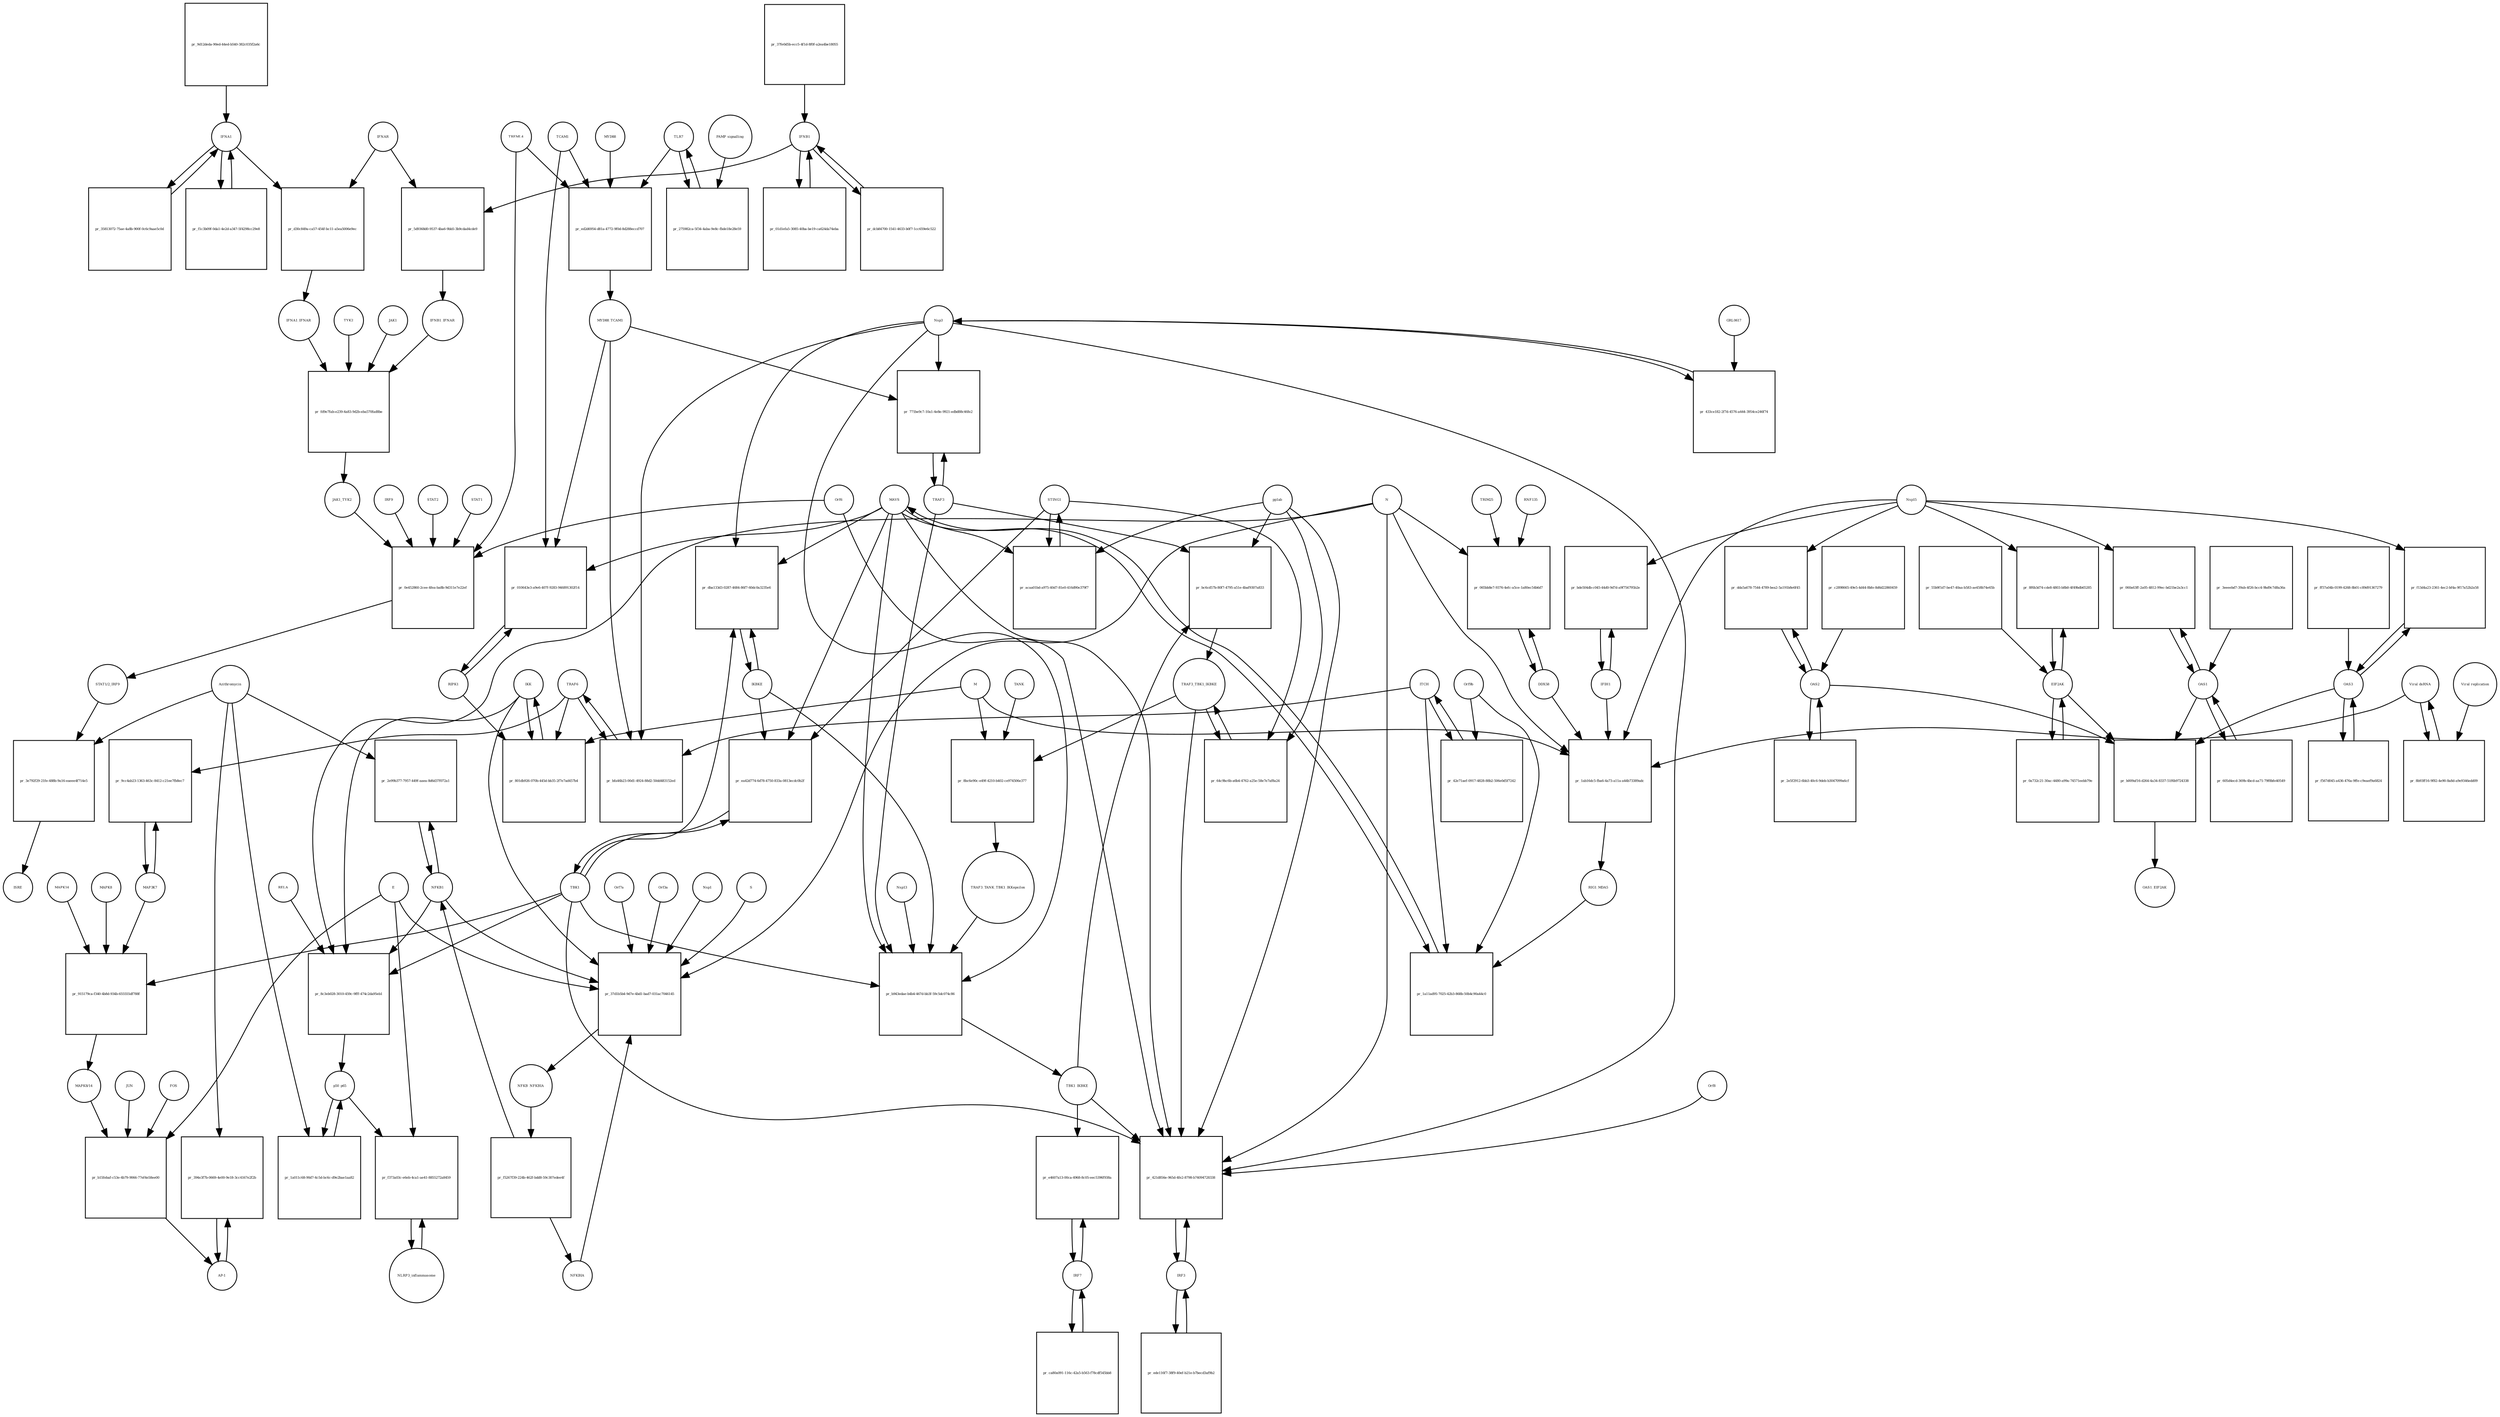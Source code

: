 strict digraph  {
IFNA1 [annotation="urn_miriam_pubmed_31226023|urn_miriam_wikipathways_WP4868", bipartite=0, cls=macromolecule, fontsize=4, label=IFNA1, shape=circle];
"pr_35813072-75ae-4a8b-900f-0c6c9aae5c0d" [annotation="", bipartite=1, cls=process, fontsize=4, label="pr_35813072-75ae-4a8b-900f-0c6c9aae5c0d", shape=square];
IFNB1 [annotation="urn_miriam_pubmed_31226023|urn_miriam_wikipathways_WP4868", bipartite=0, cls=macromolecule, fontsize=4, label=IFNB1, shape=circle];
"pr_01d1efa5-3085-40ba-be19-ca624da74eba" [annotation="", bipartite=1, cls=process, fontsize=4, label="pr_01d1efa5-3085-40ba-be19-ca624da74eba", shape=square];
"STAT1/2_IRF9" [annotation="urn_miriam_pubmed_31226023|urn_miriam_wikipathways_WP4868", bipartite=0, cls=complex, fontsize=4, label="STAT1/2_IRF9", shape=circle];
"pr_3e792f29-21fe-488b-9a16-eaeee4f714e5" [annotation="", bipartite=1, cls=process, fontsize=4, label="pr_3e792f29-21fe-488b-9a16-eaeee4f714e5", shape=square];
ISRE [annotation="urn_miriam_pubmed_31226023|urn_miriam_wikipathways_WP4868", bipartite=0, cls=complex, fontsize=4, label=ISRE, shape=circle];
Azithromycin [annotation=urn_miriam_wikipathways_WP4868, bipartite=0, cls="simple chemical", fontsize=4, label=Azithromycin, shape=circle];
"AP-1" [annotation="urn_miriam_pubmed_31226023|urn_miriam_wikipathways_WP4868", bipartite=0, cls=complex, fontsize=4, label="AP-1", shape=circle];
"pr_394e3f7b-0669-4e00-9e18-3cc4167e2f2b" [annotation="", bipartite=1, cls=process, fontsize=4, label="pr_394e3f7b-0669-4e00-9e18-3cc4167e2f2b", shape=square];
NFKB1 [annotation=urn_miriam_wikipathways_WP4868, bipartite=0, cls=macromolecule, fontsize=4, label=NFKB1, shape=circle];
"pr_2e99b377-7957-449f-aaea-8d6d37f072a1" [annotation="", bipartite=1, cls=process, fontsize=4, label="pr_2e99b377-7957-449f-aaea-8d6d37f072a1", shape=square];
IRF3 [annotation="", bipartite=0, cls=macromolecule, fontsize=4, label=IRF3, shape=circle];
"pr_ede116f7-38f9-40ef-b21e-b7becd3af9b2" [annotation="", bipartite=1, cls=process, fontsize=4, label="pr_ede116f7-38f9-40ef-b21e-b7becd3af9b2", shape=square];
p50_p65 [annotation="", bipartite=0, cls=complex, fontsize=4, label=p50_p65, shape=circle];
"pr_1a011c68-90d7-4c5d-bc6c-d9e2bae1aa82" [annotation="", bipartite=1, cls=process, fontsize=4, label="pr_1a011c68-90d7-4c5d-bc6c-d9e2bae1aa82", shape=square];
IRF7 [annotation="", bipartite=0, cls=macromolecule, fontsize=4, label=IRF7, shape=circle];
"pr_ca80a091-116c-42a5-b563-f78cdf545bb8" [annotation="", bipartite=1, cls=process, fontsize=4, label="pr_ca80a091-116c-42a5-b563-f78cdf545bb8", shape=square];
"pr_dcb84700-1541-4633-b0f7-1cc659e6c522" [annotation="", bipartite=1, cls=process, fontsize=4, label="pr_dcb84700-1541-4633-b0f7-1cc659e6c522", shape=square];
"pr_f1c3b09f-0da1-4e2d-a347-5f4298cc29e8" [annotation="", bipartite=1, cls=process, fontsize=4, label="pr_f1c3b09f-0da1-4e2d-a347-5f4298cc29e8", shape=square];
OAS1 [annotation="", bipartite=0, cls=macromolecule, fontsize=4, label=OAS1, shape=circle];
"pr_605d4ecd-369b-4bcd-aa71-79f8bfe40549" [annotation="", bipartite=1, cls=process, fontsize=4, label="pr_605d4ecd-369b-4bcd-aa71-79f8bfe40549", shape=square];
EIF2AK [annotation="", bipartite=0, cls=macromolecule, fontsize=4, label=EIF2AK, shape=circle];
"pr_0a732c21-30ac-4480-a99a-74571eebb79e" [annotation="", bipartite=1, cls=process, fontsize=4, label="pr_0a732c21-30ac-4480-a99a-74571eebb79e", shape=square];
OAS2 [annotation="", bipartite=0, cls=macromolecule, fontsize=4, label=OAS2, shape=circle];
"pr_2e5f2912-6bb3-40c6-9deb-b3047099a6cf" [annotation="", bipartite=1, cls=process, fontsize=4, label="pr_2e5f2912-6bb3-40c6-9deb-b3047099a6cf", shape=square];
OAS3 [annotation="", bipartite=0, cls=macromolecule, fontsize=4, label=OAS3, shape=circle];
"pr_f567d045-a436-476a-9ffe-c9eaef9a6824" [annotation="", bipartite=1, cls=process, fontsize=4, label="pr_f567d045-a436-476a-9ffe-c9eaef9a6824", shape=square];
"pr_37fe0d5b-ecc5-4f1d-8f0f-a2ea4be18055" [annotation="", bipartite=1, cls=process, fontsize=4, label="pr_37fe0d5b-ecc5-4f1d-8f0f-a2ea4be18055", shape=square];
"pr_9d12deda-90ed-44ed-b540-382c035f2a6c" [annotation="", bipartite=1, cls=process, fontsize=4, label="pr_9d12deda-90ed-44ed-b540-382c035f2a6c", shape=square];
"pr_3eeeebd7-39ab-4f26-bcc4-9bd9c7d8a36a" [annotation="", bipartite=1, cls=process, fontsize=4, label="pr_3eeeebd7-39ab-4f26-bcc4-9bd9c7d8a36a", shape=square];
"pr_55b9f1d7-be47-40aa-b583-ae458b74e65b" [annotation="", bipartite=1, cls=process, fontsize=4, label="pr_55b9f1d7-be47-40aa-b583-ae458b74e65b", shape=square];
TRAF6 [annotation="urn_miriam_pubmed_31226023|urn_miriam_wikipathways_WP4868", bipartite=0, cls=macromolecule, fontsize=4, label=TRAF6, shape=circle];
"pr_bfa46b23-00d1-4924-88d2-50dd483152ed" [annotation="", bipartite=1, cls=process, fontsize=4, label="pr_bfa46b23-00d1-4924-88d2-50dd483152ed", shape=square];
MYD88_TCAM1 [annotation=urn_miriam_pubmed_31226023, bipartite=0, cls=complex, fontsize=4, label=MYD88_TCAM1, shape=circle];
Nsp3 [annotation="urn_miriam_pubmed_31226023|urn_miriam_wikipathways_WP4868|urn_miriam_ncbiprotein_YP_009725299", bipartite=0, cls=macromolecule, fontsize=4, label=Nsp3, shape=circle];
ITCH [annotation="", bipartite=0, cls=macromolecule, fontsize=4, label=ITCH, shape=circle];
TBK1 [annotation="urn_miriam_pubmed_31226023|urn_miriam_wikipathways_WP4868|urn_miriam_pubmed_24622840", bipartite=0, cls=macromolecule, fontsize=4, label=TBK1, shape=circle];
"pr_ea42d774-6d78-4750-833a-0813ecdc0b2f" [annotation="", bipartite=1, cls=process, fontsize=4, label="pr_ea42d774-6d78-4750-833a-0813ecdc0b2f", shape=square];
IKBKE [annotation="", bipartite=0, cls=macromolecule, fontsize=4, label=IKBKE, shape=circle];
STING1 [annotation=urn_miriam_pubmed_24622840, bipartite=0, cls=macromolecule, fontsize=4, label=STING1, shape=circle];
MAVS [annotation="", bipartite=0, cls=macromolecule, fontsize=4, label=MAVS, shape=circle];
"pr_c2898665-49e5-4d44-8bfe-8d6d22860459" [annotation="", bipartite=1, cls=process, fontsize=4, label="pr_c2898665-49e5-4d44-8bfe-8d6d22860459", shape=square];
"pr_ff57a04b-0199-4268-8b01-c89d91367279" [annotation="", bipartite=1, cls=process, fontsize=4, label="pr_ff57a04b-0199-4268-8b01-c89d91367279", shape=square];
TRAF3 [annotation=urn_miriam_pubmed_31226023, bipartite=0, cls=macromolecule, fontsize=4, label=TRAF3, shape=circle];
"pr_771be9c7-10a1-4e8e-9921-edbd88c46fe2" [annotation="", bipartite=1, cls=process, fontsize=4, label="pr_771be9c7-10a1-4e8e-9921-edbd88c46fe2", shape=square];
MAP3K7 [annotation="", bipartite=0, cls=macromolecule, fontsize=4, label=MAP3K7, shape=circle];
"pr_9cc4ab23-1363-463c-8412-c21ee7fb8ec7" [annotation="", bipartite=1, cls=process, fontsize=4, label="pr_9cc4ab23-1363-463c-8412-c21ee7fb8ec7", shape=square];
IKK [annotation="", bipartite=0, cls=complex, fontsize=4, label=IKK, shape=circle];
"pr_801db926-070b-445d-bb35-2f7e7ad457b4" [annotation="", bipartite=1, cls=process, fontsize=4, label="pr_801db926-070b-445d-bb35-2f7e7ad457b4", shape=square];
RIPK1 [annotation="", bipartite=0, cls=macromolecule, fontsize=4, label=RIPK1, shape=circle];
M [annotation="urn_miriam_pubmed_31226023|urn_miriam_ncbiprotein_BCD58756", bipartite=0, cls=macromolecule, fontsize=4, label=M, shape=circle];
"pr_dba133d3-0287-4684-86f7-60dc0a3235e6" [annotation="", bipartite=1, cls=process, fontsize=4, label="pr_dba133d3-0287-4684-86f7-60dc0a3235e6", shape=square];
"pr_421d856e-965d-4fe2-8798-b74094728338" [annotation="", bipartite=1, cls=process, fontsize=4, label="pr_421d856e-965d-4fe2-8798-b74094728338", shape=square];
TBK1_IKBKE [annotation="urn_miriam_pubmed_31226023|urn_miriam_wikipathways_WP4868|urn_miriam_pubmed_24622840", bipartite=0, cls=complex, fontsize=4, label=TBK1_IKBKE, shape=circle];
N [annotation="urn_miriam_pubmed_31226023|urn_miriam_ncbiprotein_BCD58761", bipartite=0, cls=macromolecule, fontsize=4, label=N, shape=circle];
TRAF3_TBK1_IKBKE [annotation=urn_miriam_pubmed_24622840, bipartite=0, cls=complex, fontsize=4, label=TRAF3_TBK1_IKBKE, shape=circle];
Orf8 [annotation=urn_miriam_ncbiprotein_BCD58760, bipartite=0, cls=complex, fontsize=4, label=Orf8, shape=circle];
Orf6 [annotation="urn_miriam_pubmed_31226023|urn_miriam_ncbiprotein_BCD58757", bipartite=0, cls=macromolecule, fontsize=4, label=Orf6, shape=circle];
pp1ab [annotation="urn_miriam_ncbiprotein_YP_009724389|urn_miriam_pubmed_24622840", bipartite=0, cls=macromolecule, fontsize=4, label=pp1ab, shape=circle];
"pr_010643e3-a9e6-407f-9283-946891302f14" [annotation="", bipartite=1, cls=process, fontsize=4, label="pr_010643e3-a9e6-407f-9283-946891302f14", shape=square];
TCAM1 [annotation=urn_miriam_pubmed_31226023, bipartite=0, cls=macromolecule, fontsize=4, label=TCAM1, shape=circle];
"pr_1a11ad95-7025-42b3-868b-50b4c90a44c0" [annotation="", bipartite=1, cls=process, fontsize=4, label="pr_1a11ad95-7025-42b3-868b-50b4c90a44c0", shape=square];
RIG1_MDA5 [annotation="urn_miriam_pubmed_31226023|urn_miriam_pubmed_19052324", bipartite=0, cls=complex, fontsize=4, label=RIG1_MDA5, shape=circle];
Orf9b [annotation="urn_miriam_pubmed_31226023|urn_miriam_ncbiprotein_ABI96969|urn_miriam_uniprot_P0DTD2", bipartite=0, cls=macromolecule, fontsize=4, label=Orf9b, shape=circle];
"pr_f13d4a23-2361-4ec2-bf4a-9f17a52b2a58" [annotation="", bipartite=1, cls=process, fontsize=4, label="pr_f13d4a23-2361-4ec2-bf4a-9f17a52b2a58", shape=square];
Nsp15 [annotation="urn_miriam_pubmed_31226023|urn_miriam_ncbiprotein_YP_009725310", bipartite=0, cls=macromolecule, fontsize=4, label=Nsp15, shape=circle];
"pr_dda5a678-7544-4789-bea2-5a191b8e6f45" [annotation="", bipartite=1, cls=process, fontsize=4, label="pr_dda5a678-7544-4789-bea2-5a191b8e6f45", shape=square];
"pr_060a63ff-2a05-4812-99ec-bd21be2a3cc1" [annotation="", bipartite=1, cls=process, fontsize=4, label="pr_060a63ff-2a05-4812-99ec-bd21be2a3cc1", shape=square];
"pr_8f6b3d74-cde8-4803-b8b0-4f49bdb65285" [annotation="", bipartite=1, cls=process, fontsize=4, label="pr_8f6b3d74-cde8-4803-b8b0-4f49bdb65285", shape=square];
"Viral dsRNA" [annotation="urn_miriam_pubmed_31226023|urn_miriam_pubmed_19052324|urn_miriam_taxonomy_694009", bipartite=0, cls="nucleic acid feature", fontsize=4, label="Viral dsRNA", shape=circle];
"pr_8b93ff16-9f82-4e90-8a8d-a9e9346edd09" [annotation="", bipartite=1, cls=process, fontsize=4, label="pr_8b93ff16-9f82-4e90-8a8d-a9e9346edd09", shape=square];
"Viral replication" [annotation="urn_miriam_pubmed_31226023|urn_miriam_pubmed_19052324|urn_miriam_mesh_D014779", bipartite=0, cls=phenotype, fontsize=4, label="Viral replication", shape=circle];
"pr_433ce182-2f7d-4576-a444-3954ce246f74" [annotation="", bipartite=1, cls=process, fontsize=4, label="pr_433ce182-2f7d-4576-a444-3954ce246f74", shape=square];
GRL0617 [annotation=urn_miriam_wikipathways_WP4868, bipartite=0, cls="simple chemical", fontsize=4, label=GRL0617, shape=circle];
"pr_acaa01bd-a975-40d7-81e0-416d90e379f7" [annotation="", bipartite=1, cls=process, fontsize=4, label="pr_acaa01bd-a975-40d7-81e0-416d90e379f7", shape=square];
"pr_64c9bc6b-a6b4-4762-a25e-58e7e7af8a24" [annotation="", bipartite=1, cls=process, fontsize=4, label="pr_64c9bc6b-a6b4-4762-a25e-58e7e7af8a24", shape=square];
TLR7 [annotation=urn_miriam_pubmed_31226023, bipartite=0, cls=macromolecule, fontsize=4, label=TLR7, shape=circle];
"pr_275982ca-5f34-4aba-9e8c-fbde18e28e59" [annotation="", bipartite=1, cls=process, fontsize=4, label="pr_275982ca-5f34-4aba-9e8c-fbde18e28e59", shape=square];
"PAMP signalling" [annotation="urn_miriam_pubmed_31226023|urn_miriam_mesh_D000069452", bipartite=0, cls=phenotype, fontsize=4, label="PAMP signalling", shape=circle];
IFIH1 [annotation="", bipartite=0, cls=macromolecule, fontsize=4, label=IFIH1, shape=circle];
"pr_bde504db-c045-44d0-9d7d-a9f756795b2e" [annotation="", bipartite=1, cls=process, fontsize=4, label="pr_bde504db-c045-44d0-9d7d-a9f756795b2e", shape=square];
DDX58 [annotation="urn_miriam_pubmed_31226023|urn_miriam_pubmed_19052324", bipartite=0, cls=macromolecule, fontsize=4, label=DDX58, shape=circle];
"pr_065bb8e7-9376-4efc-a5ce-1a80ec54b6d7" [annotation="", bipartite=1, cls=process, fontsize=4, label="pr_065bb8e7-9376-4efc-a5ce-1a80ec54b6d7", shape=square];
TRIM25 [annotation="", bipartite=0, cls=macromolecule, fontsize=4, label=TRIM25, shape=circle];
RNF135 [annotation="", bipartite=0, cls=macromolecule, fontsize=4, label=RNF135, shape=circle];
"pr_42e71aef-0917-4828-88b2-506e0d5f7242" [annotation="", bipartite=1, cls=process, fontsize=4, label="pr_42e71aef-0917-4828-88b2-506e0d5f7242", shape=square];
"pr_8bc6e90c-e49f-4210-b402-ce974506e377" [annotation="", bipartite=1, cls=process, fontsize=4, label="pr_8bc6e90c-e49f-4210-b402-ce974506e377", shape=square];
TRAF3_TANK_TBK1_IKKepsilon [annotation="", bipartite=0, cls=complex, fontsize=4, label=TRAF3_TANK_TBK1_IKKepsilon, shape=circle];
TANK [annotation="", bipartite=0, cls=macromolecule, fontsize=4, label=TANK, shape=circle];
"pr_e4607a13-00ca-4968-8c05-eec5396f938a" [annotation="", bipartite=1, cls=process, fontsize=4, label="pr_e4607a13-00ca-4968-8c05-eec5396f938a", shape=square];
NLRP3_inflammasome [annotation="", bipartite=0, cls=complex, fontsize=4, label=NLRP3_inflammasome, shape=circle];
"pr_f373a03c-e6eb-4ca1-ae41-8855272a8459" [annotation="", bipartite=1, cls=process, fontsize=4, label="pr_f373a03c-e6eb-4ca1-ae41-8855272a8459", shape=square];
E [annotation="urn_miriam_pubmed_31226023|urn_miriam_ncbiprotein_BCD58755", bipartite=0, cls=macromolecule, fontsize=4, label=E, shape=circle];
STAT1 [annotation="urn_miriam_pubmed_31226023|urn_miriam_wikipathways_WP4868", bipartite=0, cls=macromolecule, fontsize=4, label=STAT1, shape=circle];
"pr_0e452860-2cee-4fea-ba8b-9d311e7e22ef" [annotation="", bipartite=1, cls=process, fontsize=4, label="pr_0e452860-2cee-4fea-ba8b-9d311e7e22ef", shape=square];
TREML4 [annotation=urn_miriam_wikipathways_WP4868, bipartite=0, cls=macromolecule, fontsize=4, label=TREML4, shape=circle];
JAK1_TYK2 [annotation="urn_miriam_pubmed_31226023|urn_miriam_wikipathways_WP4868", bipartite=0, cls=complex, fontsize=4, label=JAK1_TYK2, shape=circle];
IRF9 [annotation="urn_miriam_pubmed_31226023|urn_miriam_wikipathways_WP4868", bipartite=0, cls=macromolecule, fontsize=4, label=IRF9, shape=circle];
STAT2 [annotation="urn_miriam_pubmed_31226023|urn_miriam_wikipathways_WP4868", bipartite=0, cls=macromolecule, fontsize=4, label=STAT2, shape=circle];
"pr_b009af16-d264-4a34-8337-51f6b9724338" [annotation="", bipartite=1, cls=process, fontsize=4, label="pr_b009af16-d264-4a34-8337-51f6b9724338", shape=square];
OAS1_EIF2AK [annotation="", bipartite=0, cls=complex, fontsize=4, label=OAS1_EIF2AK, shape=circle];
JAK1 [annotation="urn_miriam_pubmed_31226023|urn_miriam_wikipathways_WP4868", bipartite=0, cls=macromolecule, fontsize=4, label=JAK1, shape=circle];
"pr_fd9e7fab-e239-4a83-9d2b-eba570fad8be" [annotation="", bipartite=1, cls=process, fontsize=4, label="pr_fd9e7fab-e239-4a83-9d2b-eba570fad8be", shape=square];
IFNA1_IFNAR [annotation="urn_miriam_pubmed_31226023|urn_miriam_wikipathways_WP4868", bipartite=0, cls=complex, fontsize=4, label=IFNA1_IFNAR, shape=circle];
IFNB1_IFNAR [annotation="urn_miriam_pubmed_31226023|urn_miriam_wikipathways_WP4868", bipartite=0, cls=complex, fontsize=4, label=IFNB1_IFNAR, shape=circle];
TYK2 [annotation="urn_miriam_pubmed_31226023|urn_miriam_wikipathways_WP4868", bipartite=0, cls=macromolecule, fontsize=4, label=TYK2, shape=circle];
MYD88 [annotation="urn_miriam_pubmed_31226023|urn_miriam_wikipathways_WP4868", bipartite=0, cls=macromolecule, fontsize=4, label=MYD88, shape=circle];
"pr_ed2d6954-d81a-4772-9f0d-8d288eccd707" [annotation="", bipartite=1, cls=process, fontsize=4, label="pr_ed2d6954-d81a-4772-9f0d-8d288eccd707", shape=square];
NFKB_NFKBIA [annotation="urn_miriam_pubmed_31226023|urn_miriam_wikipathways_WP4868", bipartite=0, cls=complex, fontsize=4, label=NFKB_NFKBIA, shape=circle];
"pr_f5267f39-224b-462f-bdd8-59c307edee4f" [annotation="", bipartite=1, cls=process, fontsize=4, label="pr_f5267f39-224b-462f-bdd8-59c307edee4f", shape=square];
NFKBIA [annotation="urn_miriam_pubmed_31226023|urn_miriam_wikipathways_WP4868", bipartite=0, cls=macromolecule, fontsize=4, label=NFKBIA, shape=circle];
IFNAR [annotation="urn_miriam_pubmed_31226023|urn_miriam_wikipathways_WP4868", bipartite=0, cls=complex, fontsize=4, label=IFNAR, shape=circle];
"pr_d30c849a-ca57-454f-bc11-a5ea5006e9ec" [annotation="", bipartite=1, cls=process, fontsize=4, label="pr_d30c849a-ca57-454f-bc11-a5ea5006e9ec", shape=square];
"pr_5d9368d0-9537-4ba6-9bb5-3b9cdad4cde9" [annotation="", bipartite=1, cls=process, fontsize=4, label="pr_5d9368d0-9537-4ba6-9bb5-3b9cdad4cde9", shape=square];
MAPK14 [annotation="urn_miriam_pubmed_31226023|urn_miriam_wikipathways_WP4868", bipartite=0, cls=macromolecule, fontsize=4, label=MAPK14, shape=circle];
"pr_915179ca-f340-4b8d-934b-655555df788f" [annotation="", bipartite=1, cls=process, fontsize=4, label="pr_915179ca-f340-4b8d-934b-655555df788f", shape=square];
"MAPK8/14" [annotation="urn_miriam_pubmed_31226023|urn_miriam_wikipathways_WP4868", bipartite=0, cls=complex, fontsize=4, label="MAPK8/14", shape=circle];
MAPK8 [annotation="urn_miriam_pubmed_31226023|urn_miriam_wikipathways_WP4868", bipartite=0, cls=macromolecule, fontsize=4, label=MAPK8, shape=circle];
JUN [annotation="urn_miriam_pubmed_31226023|urn_miriam_wikipathways_WP4868", bipartite=0, cls=macromolecule, fontsize=4, label=JUN, shape=circle];
"pr_b15febaf-c53e-4b79-9066-77ef4e58ee00" [annotation="", bipartite=1, cls=process, fontsize=4, label="pr_b15febaf-c53e-4b79-9066-77ef4e58ee00", shape=square];
FOS [annotation="urn_miriam_pubmed_31226023|urn_miriam_wikipathways_WP4868", bipartite=0, cls=macromolecule, fontsize=4, label=FOS, shape=circle];
"pr_37d1b5b4-9d7e-4bd1-bad7-031ac7046145" [annotation="", bipartite=1, cls=process, fontsize=4, label="pr_37d1b5b4-9d7e-4bd1-bad7-031ac7046145", shape=square];
Nsp1 [annotation="urn_miriam_pubmed_31226023|urn_miriam_ncbiprotein_YP_009725297", bipartite=0, cls=macromolecule, fontsize=4, label=Nsp1, shape=circle];
S [annotation=urn_miriam_ncbiprotein_BCD58753, bipartite=0, cls=macromolecule, fontsize=4, label=S, shape=circle];
Orf7a [annotation=urn_miriam_ncbiprotein_BCD58758, bipartite=0, cls=macromolecule, fontsize=4, label=Orf7a, shape=circle];
Orf3a [annotation=urn_miriam_ncbiprotein_BCD58754, bipartite=0, cls=macromolecule, fontsize=4, label=Orf3a, shape=circle];
"pr_b943edae-b4b4-467d-bb3f-59c5dc074c86" [annotation="", bipartite=1, cls=process, fontsize=4, label="pr_b943edae-b4b4-467d-bb3f-59c5dc074c86", shape=square];
Nsp13 [annotation="urn_miriam_uniprot_P0DTD1|urn_miriam_wikipathways_WP4868|urn_miriam_ncbiprotein_YP_009725308", bipartite=0, cls=macromolecule, fontsize=4, label=Nsp13, shape=circle];
RELA [annotation="", bipartite=0, cls=macromolecule, fontsize=4, label=RELA, shape=circle];
"pr_8c3eb028-3010-459c-9fff-474c2da95eb1" [annotation="", bipartite=1, cls=process, fontsize=4, label="pr_8c3eb028-3010-459c-9fff-474c2da95eb1", shape=square];
"pr_1ab16dc5-fba6-4a73-a11a-a44b73389adc" [annotation="", bipartite=1, cls=process, fontsize=4, label="pr_1ab16dc5-fba6-4a73-a11a-a44b73389adc", shape=square];
"pr_bc6cd57b-80f7-4795-a51e-4baf9307a833" [annotation="", bipartite=1, cls=process, fontsize=4, label="pr_bc6cd57b-80f7-4795-a51e-4baf9307a833", shape=square];
IFNA1 -> "pr_35813072-75ae-4a8b-900f-0c6c9aae5c0d"  [annotation="", interaction_type=consumption];
IFNA1 -> "pr_f1c3b09f-0da1-4e2d-a347-5f4298cc29e8"  [annotation="", interaction_type=consumption];
IFNA1 -> "pr_d30c849a-ca57-454f-bc11-a5ea5006e9ec"  [annotation="", interaction_type=consumption];
"pr_35813072-75ae-4a8b-900f-0c6c9aae5c0d" -> IFNA1  [annotation="", interaction_type=production];
IFNB1 -> "pr_01d1efa5-3085-40ba-be19-ca624da74eba"  [annotation="", interaction_type=consumption];
IFNB1 -> "pr_dcb84700-1541-4633-b0f7-1cc659e6c522"  [annotation="", interaction_type=consumption];
IFNB1 -> "pr_5d9368d0-9537-4ba6-9bb5-3b9cdad4cde9"  [annotation="", interaction_type=consumption];
"pr_01d1efa5-3085-40ba-be19-ca624da74eba" -> IFNB1  [annotation="", interaction_type=production];
"STAT1/2_IRF9" -> "pr_3e792f29-21fe-488b-9a16-eaeee4f714e5"  [annotation="", interaction_type=consumption];
"pr_3e792f29-21fe-488b-9a16-eaeee4f714e5" -> ISRE  [annotation="", interaction_type=production];
Azithromycin -> "pr_3e792f29-21fe-488b-9a16-eaeee4f714e5"  [annotation=urn_miriam_pubmed_31226023, interaction_type=inhibition];
Azithromycin -> "pr_394e3f7b-0669-4e00-9e18-3cc4167e2f2b"  [annotation=urn_miriam_pubmed_31226023, interaction_type=inhibition];
Azithromycin -> "pr_2e99b377-7957-449f-aaea-8d6d37f072a1"  [annotation=urn_miriam_wikipathways_WP4868, interaction_type=inhibition];
Azithromycin -> "pr_1a011c68-90d7-4c5d-bc6c-d9e2bae1aa82"  [annotation=urn_miriam_pubmed_31226023, interaction_type=inhibition];
"AP-1" -> "pr_394e3f7b-0669-4e00-9e18-3cc4167e2f2b"  [annotation="", interaction_type=consumption];
"pr_394e3f7b-0669-4e00-9e18-3cc4167e2f2b" -> "AP-1"  [annotation="", interaction_type=production];
NFKB1 -> "pr_2e99b377-7957-449f-aaea-8d6d37f072a1"  [annotation="", interaction_type=consumption];
NFKB1 -> "pr_37d1b5b4-9d7e-4bd1-bad7-031ac7046145"  [annotation="", interaction_type=consumption];
NFKB1 -> "pr_8c3eb028-3010-459c-9fff-474c2da95eb1"  [annotation="", interaction_type=consumption];
"pr_2e99b377-7957-449f-aaea-8d6d37f072a1" -> NFKB1  [annotation="", interaction_type=production];
IRF3 -> "pr_ede116f7-38f9-40ef-b21e-b7becd3af9b2"  [annotation="", interaction_type=consumption];
IRF3 -> "pr_421d856e-965d-4fe2-8798-b74094728338"  [annotation="", interaction_type=consumption];
"pr_ede116f7-38f9-40ef-b21e-b7becd3af9b2" -> IRF3  [annotation="", interaction_type=production];
p50_p65 -> "pr_1a011c68-90d7-4c5d-bc6c-d9e2bae1aa82"  [annotation="", interaction_type=consumption];
p50_p65 -> "pr_f373a03c-e6eb-4ca1-ae41-8855272a8459"  [annotation="urn_miriam_pubmed_32133002|urn_miriam_taxonomy_694009|urn_miriam_pubmed_28531279", interaction_type=catalysis];
"pr_1a011c68-90d7-4c5d-bc6c-d9e2bae1aa82" -> p50_p65  [annotation="", interaction_type=production];
IRF7 -> "pr_ca80a091-116c-42a5-b563-f78cdf545bb8"  [annotation="", interaction_type=consumption];
IRF7 -> "pr_e4607a13-00ca-4968-8c05-eec5396f938a"  [annotation="", interaction_type=consumption];
"pr_ca80a091-116c-42a5-b563-f78cdf545bb8" -> IRF7  [annotation="", interaction_type=production];
"pr_dcb84700-1541-4633-b0f7-1cc659e6c522" -> IFNB1  [annotation="", interaction_type=production];
"pr_f1c3b09f-0da1-4e2d-a347-5f4298cc29e8" -> IFNA1  [annotation="", interaction_type=production];
OAS1 -> "pr_605d4ecd-369b-4bcd-aa71-79f8bfe40549"  [annotation="", interaction_type=consumption];
OAS1 -> "pr_060a63ff-2a05-4812-99ec-bd21be2a3cc1"  [annotation="", interaction_type=consumption];
OAS1 -> "pr_b009af16-d264-4a34-8337-51f6b9724338"  [annotation="", interaction_type=consumption];
"pr_605d4ecd-369b-4bcd-aa71-79f8bfe40549" -> OAS1  [annotation="", interaction_type=production];
EIF2AK -> "pr_0a732c21-30ac-4480-a99a-74571eebb79e"  [annotation="", interaction_type=consumption];
EIF2AK -> "pr_8f6b3d74-cde8-4803-b8b0-4f49bdb65285"  [annotation="", interaction_type=consumption];
EIF2AK -> "pr_b009af16-d264-4a34-8337-51f6b9724338"  [annotation="", interaction_type=consumption];
"pr_0a732c21-30ac-4480-a99a-74571eebb79e" -> EIF2AK  [annotation="", interaction_type=production];
OAS2 -> "pr_2e5f2912-6bb3-40c6-9deb-b3047099a6cf"  [annotation="", interaction_type=consumption];
OAS2 -> "pr_dda5a678-7544-4789-bea2-5a191b8e6f45"  [annotation="", interaction_type=consumption];
OAS2 -> "pr_b009af16-d264-4a34-8337-51f6b9724338"  [annotation="", interaction_type=consumption];
"pr_2e5f2912-6bb3-40c6-9deb-b3047099a6cf" -> OAS2  [annotation="", interaction_type=production];
OAS3 -> "pr_f567d045-a436-476a-9ffe-c9eaef9a6824"  [annotation="", interaction_type=consumption];
OAS3 -> "pr_f13d4a23-2361-4ec2-bf4a-9f17a52b2a58"  [annotation="", interaction_type=consumption];
OAS3 -> "pr_b009af16-d264-4a34-8337-51f6b9724338"  [annotation="", interaction_type=consumption];
"pr_f567d045-a436-476a-9ffe-c9eaef9a6824" -> OAS3  [annotation="", interaction_type=production];
"pr_37fe0d5b-ecc5-4f1d-8f0f-a2ea4be18055" -> IFNB1  [annotation="", interaction_type=production];
"pr_9d12deda-90ed-44ed-b540-382c035f2a6c" -> IFNA1  [annotation="", interaction_type=production];
"pr_3eeeebd7-39ab-4f26-bcc4-9bd9c7d8a36a" -> OAS1  [annotation="", interaction_type=production];
"pr_55b9f1d7-be47-40aa-b583-ae458b74e65b" -> EIF2AK  [annotation="", interaction_type=production];
TRAF6 -> "pr_bfa46b23-00d1-4924-88d2-50dd483152ed"  [annotation="", interaction_type=consumption];
TRAF6 -> "pr_9cc4ab23-1363-463c-8412-c21ee7fb8ec7"  [annotation=urn_miriam_pubmed_31226023, interaction_type=catalysis];
TRAF6 -> "pr_801db926-070b-445d-bb35-2f7e7ad457b4"  [annotation="urn_miriam_pubmed_31226023|urn_miriam_taxonomy_694009", interaction_type=catalysis];
"pr_bfa46b23-00d1-4924-88d2-50dd483152ed" -> TRAF6  [annotation="", interaction_type=production];
MYD88_TCAM1 -> "pr_bfa46b23-00d1-4924-88d2-50dd483152ed"  [annotation="urn_miriam_pubmed_31226023|urn_miriam_taxonomy_694009|urn_miriam_pubmed_25135833", interaction_type=catalysis];
MYD88_TCAM1 -> "pr_771be9c7-10a1-4e8e-9921-edbd88c46fe2"  [annotation="urn_miriam_pubmed_31226023|urn_miriam_taxonomy_694009", interaction_type=catalysis];
MYD88_TCAM1 -> "pr_010643e3-a9e6-407f-9283-946891302f14"  [annotation="urn_miriam_pubmed_20404851|urn_miriam_pubmed_31226023", interaction_type=catalysis];
Nsp3 -> "pr_bfa46b23-00d1-4924-88d2-50dd483152ed"  [annotation="urn_miriam_pubmed_31226023|urn_miriam_taxonomy_694009|urn_miriam_pubmed_25135833", interaction_type=inhibition];
Nsp3 -> "pr_771be9c7-10a1-4e8e-9921-edbd88c46fe2"  [annotation="urn_miriam_pubmed_31226023|urn_miriam_taxonomy_694009", interaction_type=inhibition];
Nsp3 -> "pr_dba133d3-0287-4684-86f7-60dc0a3235e6"  [annotation="urn_miriam_pubmed_18353649|urn_miriam_pubmed_25636800|urn_miriam_pubmed_31226023|urn_miriam_taxonomy_694009", interaction_type=inhibition];
Nsp3 -> "pr_421d856e-965d-4fe2-8798-b74094728338"  [annotation="urn_miriam_pubmed_14679297|urn_miriam_pubmed_17108024|urn_miriam_pubmed_24622840|urn_miriam_pubmed_25481026|urn_miriam_pubmed_25636800|urn_miriam_pubmed_29294448|urn_miriam_pubmed_17761676|urn_miriam_pubmed_18440553|urn_miriam_pubmed_31226023|urn_miriam_taxonomy_694009", interaction_type=inhibition];
Nsp3 -> "pr_433ce182-2f7d-4576-a444-3954ce246f74"  [annotation="", interaction_type=consumption];
Nsp3 -> "pr_b943edae-b4b4-467d-bb3f-59c5dc074c86"  [annotation="urn_miriam_pubmed_31226023|urn_miriam_taxonomy_694009|urn_miriam_pubmed_19380580", interaction_type=inhibition];
ITCH -> "pr_bfa46b23-00d1-4924-88d2-50dd483152ed"  [annotation="urn_miriam_pubmed_31226023|urn_miriam_taxonomy_694009|urn_miriam_pubmed_25135833", interaction_type=inhibition];
ITCH -> "pr_1a11ad95-7025-42b3-868b-50b4c90a44c0"  [annotation="urn_miriam_pubmed_19052324|urn_miriam_pubmed_25135833|urn_miriam_pubmed_31226023|urn_miriam_taxonomy_694009", interaction_type=inhibition];
ITCH -> "pr_42e71aef-0917-4828-88b2-506e0d5f7242"  [annotation="", interaction_type=consumption];
TBK1 -> "pr_ea42d774-6d78-4750-833a-0813ecdc0b2f"  [annotation="", interaction_type=consumption];
TBK1 -> "pr_dba133d3-0287-4684-86f7-60dc0a3235e6"  [annotation="urn_miriam_pubmed_18353649|urn_miriam_pubmed_25636800|urn_miriam_pubmed_31226023|urn_miriam_taxonomy_694009", interaction_type=catalysis];
TBK1 -> "pr_421d856e-965d-4fe2-8798-b74094728338"  [annotation="urn_miriam_pubmed_14679297|urn_miriam_pubmed_17108024|urn_miriam_pubmed_24622840|urn_miriam_pubmed_25481026|urn_miriam_pubmed_25636800|urn_miriam_pubmed_29294448|urn_miriam_pubmed_17761676|urn_miriam_pubmed_18440553|urn_miriam_pubmed_31226023|urn_miriam_taxonomy_694009", interaction_type=catalysis];
TBK1 -> "pr_915179ca-f340-4b8d-934b-655555df788f"  [annotation=urn_miriam_pubmed_31226023, interaction_type=catalysis];
TBK1 -> "pr_b943edae-b4b4-467d-bb3f-59c5dc074c86"  [annotation="", interaction_type=consumption];
TBK1 -> "pr_8c3eb028-3010-459c-9fff-474c2da95eb1"  [annotation="urn_miriam_pubmed_14679297|urn_miriam_pubmed_17108024|urn_miriam_pubmed_19609947|urn_miriam_pubmed_31226023|urn_miriam_taxonomy_694009", interaction_type=catalysis];
"pr_ea42d774-6d78-4750-833a-0813ecdc0b2f" -> TBK1  [annotation="", interaction_type=production];
IKBKE -> "pr_ea42d774-6d78-4750-833a-0813ecdc0b2f"  [annotation="urn_miriam_pubmed_24622840|urn_miriam_pubmed_25636800|urn_miriam_pubmed_26631542", interaction_type=catalysis];
IKBKE -> "pr_dba133d3-0287-4684-86f7-60dc0a3235e6"  [annotation="", interaction_type=consumption];
IKBKE -> "pr_b943edae-b4b4-467d-bb3f-59c5dc074c86"  [annotation="", interaction_type=consumption];
STING1 -> "pr_ea42d774-6d78-4750-833a-0813ecdc0b2f"  [annotation="urn_miriam_pubmed_24622840|urn_miriam_pubmed_25636800|urn_miriam_pubmed_26631542", interaction_type=catalysis];
STING1 -> "pr_acaa01bd-a975-40d7-81e0-416d90e379f7"  [annotation="", interaction_type=consumption];
STING1 -> "pr_64c9bc6b-a6b4-4762-a25e-58e7e7af8a24"  [annotation="urn_miriam_pubmed_24622840|urn_miriam_taxonomy_694009", interaction_type=catalysis];
MAVS -> "pr_ea42d774-6d78-4750-833a-0813ecdc0b2f"  [annotation="urn_miriam_pubmed_24622840|urn_miriam_pubmed_25636800|urn_miriam_pubmed_26631542", interaction_type=catalysis];
MAVS -> "pr_dba133d3-0287-4684-86f7-60dc0a3235e6"  [annotation="urn_miriam_pubmed_18353649|urn_miriam_pubmed_25636800|urn_miriam_pubmed_31226023|urn_miriam_taxonomy_694009", interaction_type=catalysis];
MAVS -> "pr_421d856e-965d-4fe2-8798-b74094728338"  [annotation="urn_miriam_pubmed_14679297|urn_miriam_pubmed_17108024|urn_miriam_pubmed_24622840|urn_miriam_pubmed_25481026|urn_miriam_pubmed_25636800|urn_miriam_pubmed_29294448|urn_miriam_pubmed_17761676|urn_miriam_pubmed_18440553|urn_miriam_pubmed_31226023|urn_miriam_taxonomy_694009", interaction_type=catalysis];
MAVS -> "pr_010643e3-a9e6-407f-9283-946891302f14"  [annotation="urn_miriam_pubmed_20404851|urn_miriam_pubmed_31226023", interaction_type=catalysis];
MAVS -> "pr_1a11ad95-7025-42b3-868b-50b4c90a44c0"  [annotation="", interaction_type=consumption];
MAVS -> "pr_acaa01bd-a975-40d7-81e0-416d90e379f7"  [annotation="urn_miriam_pubmed_22312431|urn_miriam_pubmed_24622840|urn_miriam_taxonomy_694009", interaction_type=catalysis];
MAVS -> "pr_b943edae-b4b4-467d-bb3f-59c5dc074c86"  [annotation="urn_miriam_pubmed_31226023|urn_miriam_taxonomy_694009|urn_miriam_pubmed_19380580", interaction_type=catalysis];
"pr_c2898665-49e5-4d44-8bfe-8d6d22860459" -> OAS2  [annotation="", interaction_type=production];
"pr_ff57a04b-0199-4268-8b01-c89d91367279" -> OAS3  [annotation="", interaction_type=production];
TRAF3 -> "pr_771be9c7-10a1-4e8e-9921-edbd88c46fe2"  [annotation="", interaction_type=consumption];
TRAF3 -> "pr_b943edae-b4b4-467d-bb3f-59c5dc074c86"  [annotation="urn_miriam_pubmed_31226023|urn_miriam_taxonomy_694009|urn_miriam_pubmed_19380580", interaction_type=catalysis];
TRAF3 -> "pr_bc6cd57b-80f7-4795-a51e-4baf9307a833"  [annotation="", interaction_type=consumption];
"pr_771be9c7-10a1-4e8e-9921-edbd88c46fe2" -> TRAF3  [annotation="", interaction_type=production];
MAP3K7 -> "pr_9cc4ab23-1363-463c-8412-c21ee7fb8ec7"  [annotation="", interaction_type=consumption];
MAP3K7 -> "pr_915179ca-f340-4b8d-934b-655555df788f"  [annotation=urn_miriam_pubmed_31226023, interaction_type=catalysis];
"pr_9cc4ab23-1363-463c-8412-c21ee7fb8ec7" -> MAP3K7  [annotation="", interaction_type=production];
IKK -> "pr_801db926-070b-445d-bb35-2f7e7ad457b4"  [annotation="", interaction_type=consumption];
IKK -> "pr_37d1b5b4-9d7e-4bd1-bad7-031ac7046145"  [annotation="urn_miriam_pubmed_31226023|urn_miriam_taxonomy_694009", interaction_type=inhibition];
IKK -> "pr_8c3eb028-3010-459c-9fff-474c2da95eb1"  [annotation="urn_miriam_pubmed_14679297|urn_miriam_pubmed_17108024|urn_miriam_pubmed_19609947|urn_miriam_pubmed_31226023|urn_miriam_taxonomy_694009", interaction_type=catalysis];
"pr_801db926-070b-445d-bb35-2f7e7ad457b4" -> IKK  [annotation="", interaction_type=production];
RIPK1 -> "pr_801db926-070b-445d-bb35-2f7e7ad457b4"  [annotation="urn_miriam_pubmed_31226023|urn_miriam_taxonomy_694009", interaction_type=catalysis];
RIPK1 -> "pr_010643e3-a9e6-407f-9283-946891302f14"  [annotation="", interaction_type=consumption];
M -> "pr_801db926-070b-445d-bb35-2f7e7ad457b4"  [annotation="urn_miriam_pubmed_31226023|urn_miriam_taxonomy_694009", interaction_type=inhibition];
M -> "pr_8bc6e90c-e49f-4210-b402-ce974506e377"  [annotation="urn_miriam_pubmed_19380580|urn_miriam_taxonomy_694009", interaction_type=inhibition];
M -> "pr_1ab16dc5-fba6-4a73-a11a-a44b73389adc"  [annotation="urn_miriam_pubmed_19052324|urn_miriam_pubmed_31226023|urn_miriam_taxonomy_694009", interaction_type=inhibition];
"pr_dba133d3-0287-4684-86f7-60dc0a3235e6" -> IKBKE  [annotation="", interaction_type=production];
"pr_421d856e-965d-4fe2-8798-b74094728338" -> IRF3  [annotation="", interaction_type=production];
TBK1_IKBKE -> "pr_421d856e-965d-4fe2-8798-b74094728338"  [annotation="urn_miriam_pubmed_14679297|urn_miriam_pubmed_17108024|urn_miriam_pubmed_24622840|urn_miriam_pubmed_25481026|urn_miriam_pubmed_25636800|urn_miriam_pubmed_29294448|urn_miriam_pubmed_17761676|urn_miriam_pubmed_18440553|urn_miriam_pubmed_31226023|urn_miriam_taxonomy_694009", interaction_type=catalysis];
TBK1_IKBKE -> "pr_e4607a13-00ca-4968-8c05-eec5396f938a"  [annotation=urn_miriam_pubmed_19380580, interaction_type=catalysis];
TBK1_IKBKE -> "pr_bc6cd57b-80f7-4795-a51e-4baf9307a833"  [annotation="", interaction_type=consumption];
N -> "pr_421d856e-965d-4fe2-8798-b74094728338"  [annotation="urn_miriam_pubmed_14679297|urn_miriam_pubmed_17108024|urn_miriam_pubmed_24622840|urn_miriam_pubmed_25481026|urn_miriam_pubmed_25636800|urn_miriam_pubmed_29294448|urn_miriam_pubmed_17761676|urn_miriam_pubmed_18440553|urn_miriam_pubmed_31226023|urn_miriam_taxonomy_694009", interaction_type=inhibition];
N -> "pr_065bb8e7-9376-4efc-a5ce-1a80ec54b6d7"  [annotation="urn_miriam_pubmed_25581309|urn_miriam_pubmed_28148787|urn_miriam_taxonomy_694009", interaction_type=inhibition];
N -> "pr_37d1b5b4-9d7e-4bd1-bad7-031ac7046145"  [annotation="urn_miriam_pubmed_31226023|urn_miriam_taxonomy_694009", interaction_type=catalysis];
N -> "pr_8c3eb028-3010-459c-9fff-474c2da95eb1"  [annotation="urn_miriam_pubmed_14679297|urn_miriam_pubmed_17108024|urn_miriam_pubmed_19609947|urn_miriam_pubmed_31226023|urn_miriam_taxonomy_694009", interaction_type=inhibition];
N -> "pr_1ab16dc5-fba6-4a73-a11a-a44b73389adc"  [annotation="urn_miriam_pubmed_19052324|urn_miriam_pubmed_31226023|urn_miriam_taxonomy_694009", interaction_type=inhibition];
TRAF3_TBK1_IKBKE -> "pr_421d856e-965d-4fe2-8798-b74094728338"  [annotation="urn_miriam_pubmed_14679297|urn_miriam_pubmed_17108024|urn_miriam_pubmed_24622840|urn_miriam_pubmed_25481026|urn_miriam_pubmed_25636800|urn_miriam_pubmed_29294448|urn_miriam_pubmed_17761676|urn_miriam_pubmed_18440553|urn_miriam_pubmed_31226023|urn_miriam_taxonomy_694009", interaction_type=catalysis];
TRAF3_TBK1_IKBKE -> "pr_64c9bc6b-a6b4-4762-a25e-58e7e7af8a24"  [annotation="", interaction_type=consumption];
TRAF3_TBK1_IKBKE -> "pr_8bc6e90c-e49f-4210-b402-ce974506e377"  [annotation="", interaction_type=consumption];
Orf8 -> "pr_421d856e-965d-4fe2-8798-b74094728338"  [annotation="urn_miriam_pubmed_14679297|urn_miriam_pubmed_17108024|urn_miriam_pubmed_24622840|urn_miriam_pubmed_25481026|urn_miriam_pubmed_25636800|urn_miriam_pubmed_29294448|urn_miriam_pubmed_17761676|urn_miriam_pubmed_18440553|urn_miriam_pubmed_31226023|urn_miriam_taxonomy_694009", interaction_type=inhibition];
Orf6 -> "pr_421d856e-965d-4fe2-8798-b74094728338"  [annotation="urn_miriam_pubmed_14679297|urn_miriam_pubmed_17108024|urn_miriam_pubmed_24622840|urn_miriam_pubmed_25481026|urn_miriam_pubmed_25636800|urn_miriam_pubmed_29294448|urn_miriam_pubmed_17761676|urn_miriam_pubmed_18440553|urn_miriam_pubmed_31226023|urn_miriam_taxonomy_694009", interaction_type=inhibition];
Orf6 -> "pr_0e452860-2cee-4fea-ba8b-9d311e7e22ef"  [annotation="urn_miriam_pubmed_31226023|urn_miriam_taxonomy_694009", interaction_type=inhibition];
pp1ab -> "pr_421d856e-965d-4fe2-8798-b74094728338"  [annotation="urn_miriam_pubmed_14679297|urn_miriam_pubmed_17108024|urn_miriam_pubmed_24622840|urn_miriam_pubmed_25481026|urn_miriam_pubmed_25636800|urn_miriam_pubmed_29294448|urn_miriam_pubmed_17761676|urn_miriam_pubmed_18440553|urn_miriam_pubmed_31226023|urn_miriam_taxonomy_694009", interaction_type=inhibition];
pp1ab -> "pr_acaa01bd-a975-40d7-81e0-416d90e379f7"  [annotation="urn_miriam_pubmed_22312431|urn_miriam_pubmed_24622840|urn_miriam_taxonomy_694009", interaction_type=inhibition];
pp1ab -> "pr_64c9bc6b-a6b4-4762-a25e-58e7e7af8a24"  [annotation="urn_miriam_pubmed_24622840|urn_miriam_taxonomy_694009", interaction_type=inhibition];
pp1ab -> "pr_bc6cd57b-80f7-4795-a51e-4baf9307a833"  [annotation="urn_miriam_pubmed_24622840|urn_miriam_taxonomy_694009", interaction_type=inhibition];
"pr_010643e3-a9e6-407f-9283-946891302f14" -> RIPK1  [annotation="", interaction_type=production];
TCAM1 -> "pr_010643e3-a9e6-407f-9283-946891302f14"  [annotation="urn_miriam_pubmed_20404851|urn_miriam_pubmed_31226023", interaction_type=catalysis];
TCAM1 -> "pr_ed2d6954-d81a-4772-9f0d-8d288eccd707"  [annotation="", interaction_type=consumption];
"pr_1a11ad95-7025-42b3-868b-50b4c90a44c0" -> MAVS  [annotation="", interaction_type=production];
RIG1_MDA5 -> "pr_1a11ad95-7025-42b3-868b-50b4c90a44c0"  [annotation="urn_miriam_pubmed_19052324|urn_miriam_pubmed_25135833|urn_miriam_pubmed_31226023|urn_miriam_taxonomy_694009", interaction_type=catalysis];
Orf9b -> "pr_1a11ad95-7025-42b3-868b-50b4c90a44c0"  [annotation="urn_miriam_pubmed_19052324|urn_miriam_pubmed_25135833|urn_miriam_pubmed_31226023|urn_miriam_taxonomy_694009", interaction_type=inhibition];
Orf9b -> "pr_42e71aef-0917-4828-88b2-506e0d5f7242"  [annotation="urn_miriam_pubmed_25135833|urn_miriam_taxonomy_694009", interaction_type=catalysis];
"pr_f13d4a23-2361-4ec2-bf4a-9f17a52b2a58" -> OAS3  [annotation="", interaction_type=production];
Nsp15 -> "pr_f13d4a23-2361-4ec2-bf4a-9f17a52b2a58"  [annotation="urn_miriam_pubmed_31226023|urn_miriam_taxonomy_694009", interaction_type=inhibition];
Nsp15 -> "pr_dda5a678-7544-4789-bea2-5a191b8e6f45"  [annotation="urn_miriam_pubmed_31226023|urn_miriam_taxonomy_694009", interaction_type=inhibition];
Nsp15 -> "pr_060a63ff-2a05-4812-99ec-bd21be2a3cc1"  [annotation="urn_miriam_pubmed_31226023|urn_miriam_taxonomy_694009", interaction_type=inhibition];
Nsp15 -> "pr_8f6b3d74-cde8-4803-b8b0-4f49bdb65285"  [annotation="urn_miriam_pubmed_31226023|urn_miriam_taxonomy_694009", interaction_type=inhibition];
Nsp15 -> "pr_bde504db-c045-44d0-9d7d-a9f756795b2e"  [annotation="urn_miriam_pubmed_28158275|urn_miriam_taxonomy_694009", interaction_type=inhibition];
Nsp15 -> "pr_1ab16dc5-fba6-4a73-a11a-a44b73389adc"  [annotation="urn_miriam_pubmed_19052324|urn_miriam_pubmed_31226023|urn_miriam_taxonomy_694009", interaction_type=inhibition];
"pr_dda5a678-7544-4789-bea2-5a191b8e6f45" -> OAS2  [annotation="", interaction_type=production];
"pr_060a63ff-2a05-4812-99ec-bd21be2a3cc1" -> OAS1  [annotation="", interaction_type=production];
"pr_8f6b3d74-cde8-4803-b8b0-4f49bdb65285" -> EIF2AK  [annotation="", interaction_type=production];
"Viral dsRNA" -> "pr_8b93ff16-9f82-4e90-8a8d-a9e9346edd09"  [annotation="", interaction_type=consumption];
"Viral dsRNA" -> "pr_1ab16dc5-fba6-4a73-a11a-a44b73389adc"  [annotation="urn_miriam_pubmed_19052324|urn_miriam_pubmed_31226023|urn_miriam_taxonomy_694009", interaction_type=catalysis];
"pr_8b93ff16-9f82-4e90-8a8d-a9e9346edd09" -> "Viral dsRNA"  [annotation="", interaction_type=production];
"Viral replication" -> "pr_8b93ff16-9f82-4e90-8a8d-a9e9346edd09"  [annotation="urn_miriam_pubmed_31226023|urn_miriam_taxonomy_694009", interaction_type="necessary stimulation"];
"pr_433ce182-2f7d-4576-a444-3954ce246f74" -> Nsp3  [annotation="", interaction_type=production];
GRL0617 -> "pr_433ce182-2f7d-4576-a444-3954ce246f74"  [annotation=urn_miriam_pubmed_31226023, interaction_type=inhibition];
"pr_acaa01bd-a975-40d7-81e0-416d90e379f7" -> STING1  [annotation="", interaction_type=production];
"pr_64c9bc6b-a6b4-4762-a25e-58e7e7af8a24" -> TRAF3_TBK1_IKBKE  [annotation="", interaction_type=production];
TLR7 -> "pr_275982ca-5f34-4aba-9e8c-fbde18e28e59"  [annotation="", interaction_type=consumption];
TLR7 -> "pr_ed2d6954-d81a-4772-9f0d-8d288eccd707"  [annotation=urn_miriam_pubmed_31226023, interaction_type=catalysis];
"pr_275982ca-5f34-4aba-9e8c-fbde18e28e59" -> TLR7  [annotation="", interaction_type=production];
"PAMP signalling" -> "pr_275982ca-5f34-4aba-9e8c-fbde18e28e59"  [annotation=urn_miriam_pubmed_31226023, interaction_type="necessary stimulation"];
IFIH1 -> "pr_bde504db-c045-44d0-9d7d-a9f756795b2e"  [annotation="", interaction_type=consumption];
IFIH1 -> "pr_1ab16dc5-fba6-4a73-a11a-a44b73389adc"  [annotation="", interaction_type=consumption];
"pr_bde504db-c045-44d0-9d7d-a9f756795b2e" -> IFIH1  [annotation="", interaction_type=production];
DDX58 -> "pr_065bb8e7-9376-4efc-a5ce-1a80ec54b6d7"  [annotation="", interaction_type=consumption];
DDX58 -> "pr_1ab16dc5-fba6-4a73-a11a-a44b73389adc"  [annotation="", interaction_type=consumption];
"pr_065bb8e7-9376-4efc-a5ce-1a80ec54b6d7" -> DDX58  [annotation="", interaction_type=production];
TRIM25 -> "pr_065bb8e7-9376-4efc-a5ce-1a80ec54b6d7"  [annotation="urn_miriam_pubmed_25581309|urn_miriam_pubmed_28148787|urn_miriam_taxonomy_694009", interaction_type=catalysis];
RNF135 -> "pr_065bb8e7-9376-4efc-a5ce-1a80ec54b6d7"  [annotation="urn_miriam_pubmed_25581309|urn_miriam_pubmed_28148787|urn_miriam_taxonomy_694009", interaction_type=catalysis];
"pr_42e71aef-0917-4828-88b2-506e0d5f7242" -> ITCH  [annotation="", interaction_type=production];
"pr_8bc6e90c-e49f-4210-b402-ce974506e377" -> TRAF3_TANK_TBK1_IKKepsilon  [annotation="", interaction_type=production];
TRAF3_TANK_TBK1_IKKepsilon -> "pr_b943edae-b4b4-467d-bb3f-59c5dc074c86"  [annotation="urn_miriam_pubmed_31226023|urn_miriam_taxonomy_694009|urn_miriam_pubmed_19380580", interaction_type=catalysis];
TANK -> "pr_8bc6e90c-e49f-4210-b402-ce974506e377"  [annotation="", interaction_type=consumption];
"pr_e4607a13-00ca-4968-8c05-eec5396f938a" -> IRF7  [annotation="", interaction_type=production];
NLRP3_inflammasome -> "pr_f373a03c-e6eb-4ca1-ae41-8855272a8459"  [annotation="", interaction_type=consumption];
"pr_f373a03c-e6eb-4ca1-ae41-8855272a8459" -> NLRP3_inflammasome  [annotation="", interaction_type=production];
E -> "pr_f373a03c-e6eb-4ca1-ae41-8855272a8459"  [annotation="urn_miriam_pubmed_32133002|urn_miriam_taxonomy_694009|urn_miriam_pubmed_28531279", interaction_type=catalysis];
E -> "pr_b15febaf-c53e-4b79-9066-77ef4e58ee00"  [annotation="urn_miriam_pubmed_31226023|urn_miriam_taxonomy_694009", interaction_type=catalysis];
E -> "pr_37d1b5b4-9d7e-4bd1-bad7-031ac7046145"  [annotation="urn_miriam_pubmed_31226023|urn_miriam_taxonomy_694009", interaction_type=catalysis];
STAT1 -> "pr_0e452860-2cee-4fea-ba8b-9d311e7e22ef"  [annotation="", interaction_type=consumption];
"pr_0e452860-2cee-4fea-ba8b-9d311e7e22ef" -> "STAT1/2_IRF9"  [annotation="", interaction_type=production];
TREML4 -> "pr_0e452860-2cee-4fea-ba8b-9d311e7e22ef"  [annotation="urn_miriam_pubmed_31226023|urn_miriam_taxonomy_694009", interaction_type=catalysis];
TREML4 -> "pr_ed2d6954-d81a-4772-9f0d-8d288eccd707"  [annotation=urn_miriam_pubmed_31226023, interaction_type=catalysis];
JAK1_TYK2 -> "pr_0e452860-2cee-4fea-ba8b-9d311e7e22ef"  [annotation="urn_miriam_pubmed_31226023|urn_miriam_taxonomy_694009", interaction_type=catalysis];
IRF9 -> "pr_0e452860-2cee-4fea-ba8b-9d311e7e22ef"  [annotation="", interaction_type=consumption];
STAT2 -> "pr_0e452860-2cee-4fea-ba8b-9d311e7e22ef"  [annotation="", interaction_type=consumption];
"pr_b009af16-d264-4a34-8337-51f6b9724338" -> OAS1_EIF2AK  [annotation="", interaction_type=production];
JAK1 -> "pr_fd9e7fab-e239-4a83-9d2b-eba570fad8be"  [annotation="", interaction_type=consumption];
"pr_fd9e7fab-e239-4a83-9d2b-eba570fad8be" -> JAK1_TYK2  [annotation="", interaction_type=production];
IFNA1_IFNAR -> "pr_fd9e7fab-e239-4a83-9d2b-eba570fad8be"  [annotation=urn_miriam_pubmed_31226023, interaction_type=catalysis];
IFNB1_IFNAR -> "pr_fd9e7fab-e239-4a83-9d2b-eba570fad8be"  [annotation=urn_miriam_pubmed_31226023, interaction_type=catalysis];
TYK2 -> "pr_fd9e7fab-e239-4a83-9d2b-eba570fad8be"  [annotation="", interaction_type=consumption];
MYD88 -> "pr_ed2d6954-d81a-4772-9f0d-8d288eccd707"  [annotation="", interaction_type=consumption];
"pr_ed2d6954-d81a-4772-9f0d-8d288eccd707" -> MYD88_TCAM1  [annotation="", interaction_type=production];
NFKB_NFKBIA -> "pr_f5267f39-224b-462f-bdd8-59c307edee4f"  [annotation="", interaction_type=consumption];
"pr_f5267f39-224b-462f-bdd8-59c307edee4f" -> NFKBIA  [annotation="", interaction_type=production];
"pr_f5267f39-224b-462f-bdd8-59c307edee4f" -> NFKB1  [annotation="", interaction_type=production];
NFKBIA -> "pr_37d1b5b4-9d7e-4bd1-bad7-031ac7046145"  [annotation="", interaction_type=consumption];
IFNAR -> "pr_d30c849a-ca57-454f-bc11-a5ea5006e9ec"  [annotation="", interaction_type=consumption];
IFNAR -> "pr_5d9368d0-9537-4ba6-9bb5-3b9cdad4cde9"  [annotation="", interaction_type=consumption];
"pr_d30c849a-ca57-454f-bc11-a5ea5006e9ec" -> IFNA1_IFNAR  [annotation="", interaction_type=production];
"pr_5d9368d0-9537-4ba6-9bb5-3b9cdad4cde9" -> IFNB1_IFNAR  [annotation="", interaction_type=production];
MAPK14 -> "pr_915179ca-f340-4b8d-934b-655555df788f"  [annotation="", interaction_type=consumption];
"pr_915179ca-f340-4b8d-934b-655555df788f" -> "MAPK8/14"  [annotation="", interaction_type=production];
"MAPK8/14" -> "pr_b15febaf-c53e-4b79-9066-77ef4e58ee00"  [annotation="urn_miriam_pubmed_31226023|urn_miriam_taxonomy_694009", interaction_type=catalysis];
MAPK8 -> "pr_915179ca-f340-4b8d-934b-655555df788f"  [annotation="", interaction_type=consumption];
JUN -> "pr_b15febaf-c53e-4b79-9066-77ef4e58ee00"  [annotation="", interaction_type=consumption];
"pr_b15febaf-c53e-4b79-9066-77ef4e58ee00" -> "AP-1"  [annotation="", interaction_type=production];
FOS -> "pr_b15febaf-c53e-4b79-9066-77ef4e58ee00"  [annotation="", interaction_type=consumption];
"pr_37d1b5b4-9d7e-4bd1-bad7-031ac7046145" -> NFKB_NFKBIA  [annotation="", interaction_type=production];
Nsp1 -> "pr_37d1b5b4-9d7e-4bd1-bad7-031ac7046145"  [annotation="urn_miriam_pubmed_31226023|urn_miriam_taxonomy_694009", interaction_type=catalysis];
S -> "pr_37d1b5b4-9d7e-4bd1-bad7-031ac7046145"  [annotation="urn_miriam_pubmed_31226023|urn_miriam_taxonomy_694009", interaction_type=catalysis];
Orf7a -> "pr_37d1b5b4-9d7e-4bd1-bad7-031ac7046145"  [annotation="urn_miriam_pubmed_31226023|urn_miriam_taxonomy_694009", interaction_type=catalysis];
Orf3a -> "pr_37d1b5b4-9d7e-4bd1-bad7-031ac7046145"  [annotation="urn_miriam_pubmed_31226023|urn_miriam_taxonomy_694009", interaction_type=catalysis];
"pr_b943edae-b4b4-467d-bb3f-59c5dc074c86" -> TBK1_IKBKE  [annotation="", interaction_type=production];
Nsp13 -> "pr_b943edae-b4b4-467d-bb3f-59c5dc074c86"  [annotation="urn_miriam_pubmed_31226023|urn_miriam_taxonomy_694009|urn_miriam_pubmed_19380580", interaction_type=catalysis];
RELA -> "pr_8c3eb028-3010-459c-9fff-474c2da95eb1"  [annotation="", interaction_type=consumption];
"pr_8c3eb028-3010-459c-9fff-474c2da95eb1" -> p50_p65  [annotation="", interaction_type=production];
"pr_1ab16dc5-fba6-4a73-a11a-a44b73389adc" -> RIG1_MDA5  [annotation="", interaction_type=production];
"pr_bc6cd57b-80f7-4795-a51e-4baf9307a833" -> TRAF3_TBK1_IKBKE  [annotation="", interaction_type=production];
}
